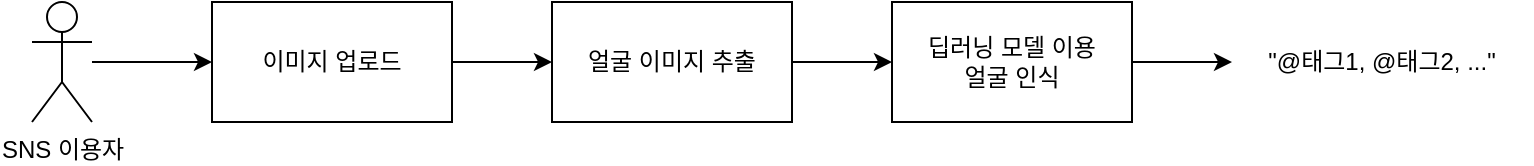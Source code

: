 <mxfile version="21.3.0" type="device">
  <diagram name="페이지-1" id="M7_qFgVwz1OYp336S-wd">
    <mxGraphModel dx="1034" dy="732" grid="1" gridSize="10" guides="1" tooltips="1" connect="1" arrows="1" fold="1" page="1" pageScale="1" pageWidth="827" pageHeight="1169" math="0" shadow="0">
      <root>
        <mxCell id="0" />
        <mxCell id="1" parent="0" />
        <mxCell id="q4l0juFomU1bNzkdL8IT-6" style="edgeStyle=orthogonalEdgeStyle;rounded=0;orthogonalLoop=1;jettySize=auto;html=1;entryX=0;entryY=0.5;entryDx=0;entryDy=0;" edge="1" parent="1" source="q4l0juFomU1bNzkdL8IT-1" target="q4l0juFomU1bNzkdL8IT-2">
          <mxGeometry relative="1" as="geometry" />
        </mxCell>
        <mxCell id="q4l0juFomU1bNzkdL8IT-1" value="SNS 이용자" style="shape=umlActor;verticalLabelPosition=bottom;verticalAlign=top;html=1;outlineConnect=0;" vertex="1" parent="1">
          <mxGeometry x="39" y="260" width="30" height="60" as="geometry" />
        </mxCell>
        <mxCell id="q4l0juFomU1bNzkdL8IT-7" style="edgeStyle=orthogonalEdgeStyle;rounded=0;orthogonalLoop=1;jettySize=auto;html=1;exitX=1;exitY=0.5;exitDx=0;exitDy=0;" edge="1" parent="1" source="q4l0juFomU1bNzkdL8IT-2" target="q4l0juFomU1bNzkdL8IT-3">
          <mxGeometry relative="1" as="geometry" />
        </mxCell>
        <mxCell id="q4l0juFomU1bNzkdL8IT-2" value="이미지 업로드" style="rounded=0;whiteSpace=wrap;html=1;" vertex="1" parent="1">
          <mxGeometry x="129" y="260" width="120" height="60" as="geometry" />
        </mxCell>
        <mxCell id="q4l0juFomU1bNzkdL8IT-8" style="edgeStyle=orthogonalEdgeStyle;rounded=0;orthogonalLoop=1;jettySize=auto;html=1;exitX=1;exitY=0.5;exitDx=0;exitDy=0;entryX=0;entryY=0.5;entryDx=0;entryDy=0;" edge="1" parent="1" source="q4l0juFomU1bNzkdL8IT-3" target="q4l0juFomU1bNzkdL8IT-4">
          <mxGeometry relative="1" as="geometry" />
        </mxCell>
        <mxCell id="q4l0juFomU1bNzkdL8IT-3" value="얼굴 이미지 추출" style="rounded=0;whiteSpace=wrap;html=1;" vertex="1" parent="1">
          <mxGeometry x="299" y="260" width="120" height="60" as="geometry" />
        </mxCell>
        <mxCell id="q4l0juFomU1bNzkdL8IT-16" style="edgeStyle=orthogonalEdgeStyle;rounded=0;orthogonalLoop=1;jettySize=auto;html=1;exitX=1;exitY=0.5;exitDx=0;exitDy=0;" edge="1" parent="1" source="q4l0juFomU1bNzkdL8IT-4" target="q4l0juFomU1bNzkdL8IT-15">
          <mxGeometry relative="1" as="geometry" />
        </mxCell>
        <mxCell id="q4l0juFomU1bNzkdL8IT-4" value="딥러닝 모델 이용&lt;br&gt;얼굴 인식" style="rounded=0;whiteSpace=wrap;html=1;" vertex="1" parent="1">
          <mxGeometry x="469" y="260" width="120" height="60" as="geometry" />
        </mxCell>
        <mxCell id="q4l0juFomU1bNzkdL8IT-15" value="&quot;@태그1, @태그2, ...&quot;" style="text;html=1;strokeColor=none;fillColor=none;align=center;verticalAlign=middle;whiteSpace=wrap;rounded=0;" vertex="1" parent="1">
          <mxGeometry x="639" y="275" width="150" height="30" as="geometry" />
        </mxCell>
      </root>
    </mxGraphModel>
  </diagram>
</mxfile>
